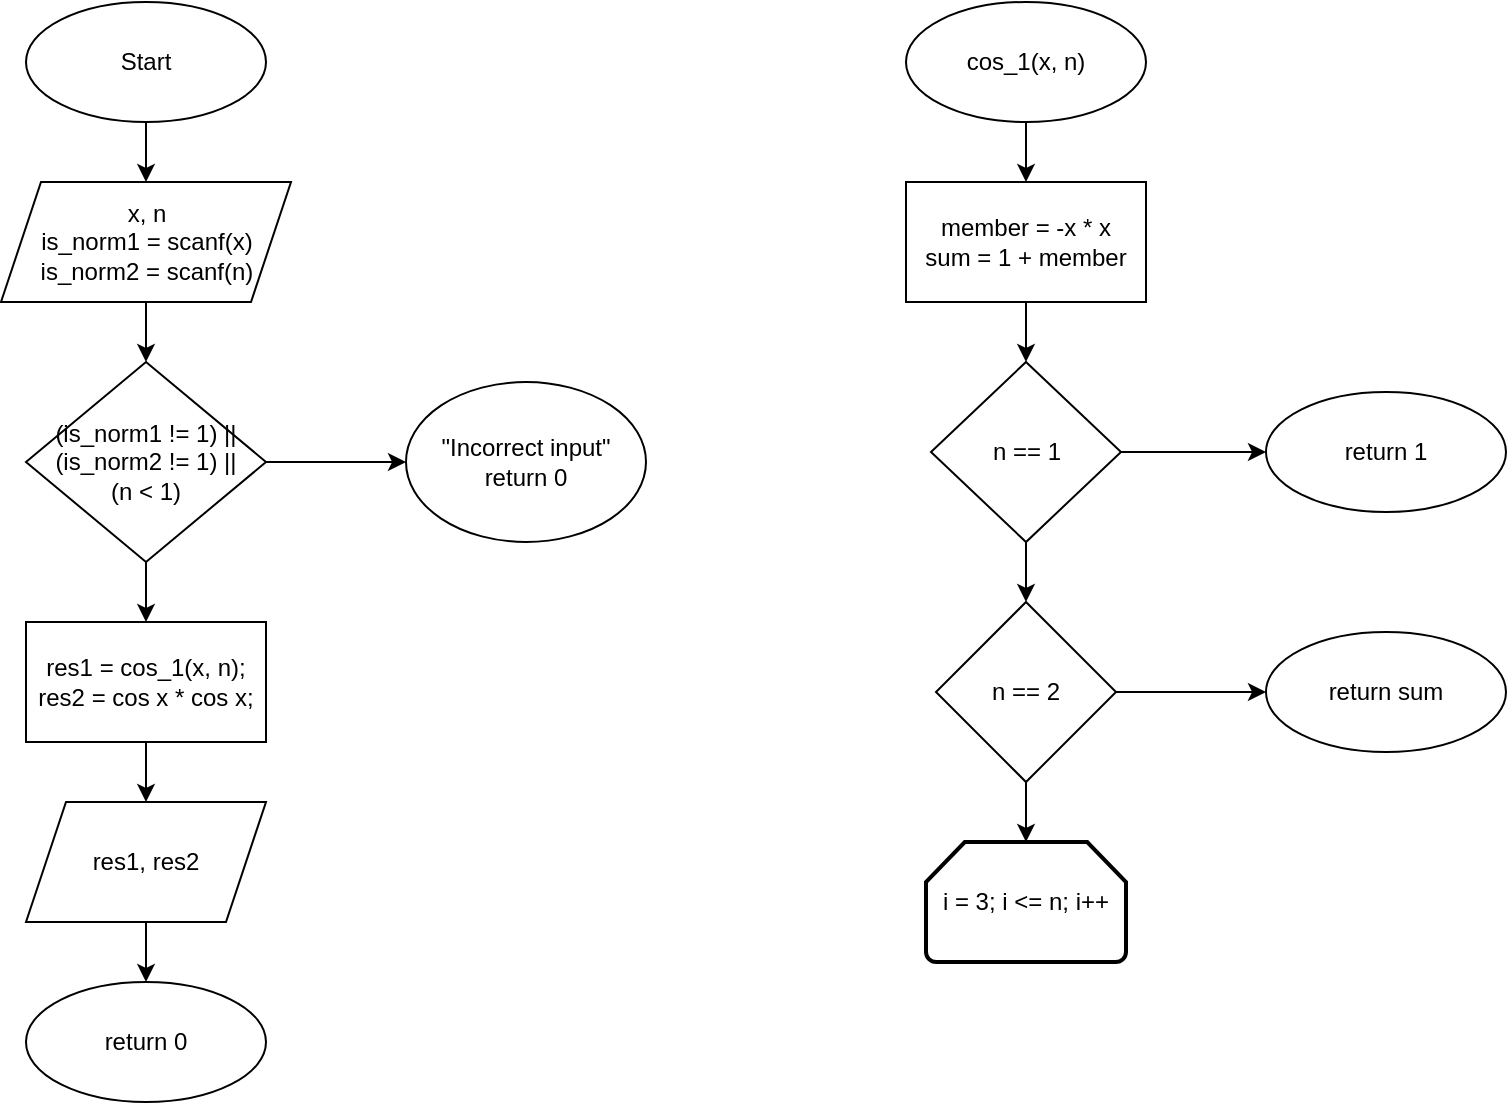 <mxfile version="20.4.0" type="github">
  <diagram id="XUMU6Klbx8vC4agGlKeW" name="Страница 1">
    <mxGraphModel dx="716" dy="394" grid="1" gridSize="10" guides="1" tooltips="1" connect="1" arrows="1" fold="1" page="1" pageScale="1" pageWidth="827" pageHeight="1169" background="none" math="0" shadow="0">
      <root>
        <mxCell id="0" />
        <mxCell id="1" parent="0" />
        <mxCell id="kJR66jxbIm6fvpwEPS24-3" value="" style="edgeStyle=orthogonalEdgeStyle;rounded=0;orthogonalLoop=1;jettySize=auto;html=1;" edge="1" parent="1" source="kJR66jxbIm6fvpwEPS24-1" target="kJR66jxbIm6fvpwEPS24-2">
          <mxGeometry relative="1" as="geometry" />
        </mxCell>
        <mxCell id="kJR66jxbIm6fvpwEPS24-1" value="Start" style="ellipse;whiteSpace=wrap;html=1;" vertex="1" parent="1">
          <mxGeometry x="60" y="10" width="120" height="60" as="geometry" />
        </mxCell>
        <mxCell id="kJR66jxbIm6fvpwEPS24-5" value="" style="edgeStyle=orthogonalEdgeStyle;rounded=0;orthogonalLoop=1;jettySize=auto;html=1;" edge="1" parent="1" source="kJR66jxbIm6fvpwEPS24-2" target="kJR66jxbIm6fvpwEPS24-4">
          <mxGeometry relative="1" as="geometry" />
        </mxCell>
        <mxCell id="kJR66jxbIm6fvpwEPS24-2" value="x, n&lt;br&gt;is_norm1 = scanf(x)&lt;br&gt;is_norm2 = scanf(n)" style="shape=parallelogram;perimeter=parallelogramPerimeter;whiteSpace=wrap;html=1;fixedSize=1;" vertex="1" parent="1">
          <mxGeometry x="47.5" y="100" width="145" height="60" as="geometry" />
        </mxCell>
        <mxCell id="kJR66jxbIm6fvpwEPS24-7" value="" style="edgeStyle=orthogonalEdgeStyle;rounded=0;orthogonalLoop=1;jettySize=auto;html=1;" edge="1" parent="1" source="kJR66jxbIm6fvpwEPS24-4">
          <mxGeometry relative="1" as="geometry">
            <mxPoint x="250.0" y="240" as="targetPoint" />
          </mxGeometry>
        </mxCell>
        <mxCell id="kJR66jxbIm6fvpwEPS24-10" value="" style="edgeStyle=orthogonalEdgeStyle;rounded=0;orthogonalLoop=1;jettySize=auto;html=1;" edge="1" parent="1" source="kJR66jxbIm6fvpwEPS24-4" target="kJR66jxbIm6fvpwEPS24-9">
          <mxGeometry relative="1" as="geometry" />
        </mxCell>
        <mxCell id="kJR66jxbIm6fvpwEPS24-4" value="(is_norm1 != 1) ||&lt;br&gt;(is_norm2 != 1) ||&lt;br&gt;(n &amp;lt; 1)" style="rhombus;whiteSpace=wrap;html=1;" vertex="1" parent="1">
          <mxGeometry x="60" y="190" width="120" height="100" as="geometry" />
        </mxCell>
        <mxCell id="kJR66jxbIm6fvpwEPS24-8" value="&quot;Incorrect input&quot;&lt;br&gt;return 0" style="ellipse;whiteSpace=wrap;html=1;" vertex="1" parent="1">
          <mxGeometry x="250" y="200" width="120" height="80" as="geometry" />
        </mxCell>
        <mxCell id="kJR66jxbIm6fvpwEPS24-12" value="" style="edgeStyle=orthogonalEdgeStyle;rounded=0;orthogonalLoop=1;jettySize=auto;html=1;" edge="1" parent="1" source="kJR66jxbIm6fvpwEPS24-9" target="kJR66jxbIm6fvpwEPS24-11">
          <mxGeometry relative="1" as="geometry" />
        </mxCell>
        <mxCell id="kJR66jxbIm6fvpwEPS24-9" value="res1 = cos_1(x, n);&lt;br&gt;res2 = cos x * cos x;" style="whiteSpace=wrap;html=1;" vertex="1" parent="1">
          <mxGeometry x="60" y="320" width="120" height="60" as="geometry" />
        </mxCell>
        <mxCell id="kJR66jxbIm6fvpwEPS24-14" value="" style="edgeStyle=orthogonalEdgeStyle;rounded=0;orthogonalLoop=1;jettySize=auto;html=1;" edge="1" parent="1" source="kJR66jxbIm6fvpwEPS24-11" target="kJR66jxbIm6fvpwEPS24-13">
          <mxGeometry relative="1" as="geometry" />
        </mxCell>
        <mxCell id="kJR66jxbIm6fvpwEPS24-11" value="res1, res2" style="shape=parallelogram;perimeter=parallelogramPerimeter;whiteSpace=wrap;html=1;fixedSize=1;" vertex="1" parent="1">
          <mxGeometry x="60" y="410" width="120" height="60" as="geometry" />
        </mxCell>
        <mxCell id="kJR66jxbIm6fvpwEPS24-13" value="return 0" style="ellipse;whiteSpace=wrap;html=1;" vertex="1" parent="1">
          <mxGeometry x="60" y="500" width="120" height="60" as="geometry" />
        </mxCell>
        <mxCell id="kJR66jxbIm6fvpwEPS24-17" value="" style="edgeStyle=orthogonalEdgeStyle;rounded=0;orthogonalLoop=1;jettySize=auto;html=1;" edge="1" parent="1" source="kJR66jxbIm6fvpwEPS24-15" target="kJR66jxbIm6fvpwEPS24-16">
          <mxGeometry relative="1" as="geometry" />
        </mxCell>
        <mxCell id="kJR66jxbIm6fvpwEPS24-15" value="cos_1(x, n)" style="ellipse;whiteSpace=wrap;html=1;" vertex="1" parent="1">
          <mxGeometry x="500" y="10" width="120" height="60" as="geometry" />
        </mxCell>
        <mxCell id="kJR66jxbIm6fvpwEPS24-19" value="" style="edgeStyle=orthogonalEdgeStyle;rounded=0;orthogonalLoop=1;jettySize=auto;html=1;" edge="1" parent="1" source="kJR66jxbIm6fvpwEPS24-16" target="kJR66jxbIm6fvpwEPS24-18">
          <mxGeometry relative="1" as="geometry" />
        </mxCell>
        <mxCell id="kJR66jxbIm6fvpwEPS24-16" value="member = -x * x&lt;br&gt;sum = 1 + member" style="whiteSpace=wrap;html=1;" vertex="1" parent="1">
          <mxGeometry x="500" y="100" width="120" height="60" as="geometry" />
        </mxCell>
        <mxCell id="kJR66jxbIm6fvpwEPS24-21" value="" style="edgeStyle=orthogonalEdgeStyle;rounded=0;orthogonalLoop=1;jettySize=auto;html=1;" edge="1" parent="1" source="kJR66jxbIm6fvpwEPS24-18" target="kJR66jxbIm6fvpwEPS24-20">
          <mxGeometry relative="1" as="geometry" />
        </mxCell>
        <mxCell id="kJR66jxbIm6fvpwEPS24-23" value="" style="edgeStyle=orthogonalEdgeStyle;rounded=0;orthogonalLoop=1;jettySize=auto;html=1;" edge="1" parent="1" source="kJR66jxbIm6fvpwEPS24-18" target="kJR66jxbIm6fvpwEPS24-22">
          <mxGeometry relative="1" as="geometry" />
        </mxCell>
        <mxCell id="kJR66jxbIm6fvpwEPS24-18" value="n == 1" style="rhombus;whiteSpace=wrap;html=1;" vertex="1" parent="1">
          <mxGeometry x="512.5" y="190" width="95" height="90" as="geometry" />
        </mxCell>
        <mxCell id="kJR66jxbIm6fvpwEPS24-20" value="return 1" style="ellipse;whiteSpace=wrap;html=1;" vertex="1" parent="1">
          <mxGeometry x="680" y="205" width="120" height="60" as="geometry" />
        </mxCell>
        <mxCell id="kJR66jxbIm6fvpwEPS24-25" value="" style="edgeStyle=orthogonalEdgeStyle;rounded=0;orthogonalLoop=1;jettySize=auto;html=1;" edge="1" parent="1" source="kJR66jxbIm6fvpwEPS24-22" target="kJR66jxbIm6fvpwEPS24-24">
          <mxGeometry relative="1" as="geometry" />
        </mxCell>
        <mxCell id="kJR66jxbIm6fvpwEPS24-27" value="" style="edgeStyle=orthogonalEdgeStyle;rounded=0;orthogonalLoop=1;jettySize=auto;html=1;" edge="1" parent="1" source="kJR66jxbIm6fvpwEPS24-22">
          <mxGeometry relative="1" as="geometry">
            <mxPoint x="560" y="430" as="targetPoint" />
          </mxGeometry>
        </mxCell>
        <mxCell id="kJR66jxbIm6fvpwEPS24-22" value="n == 2" style="rhombus;whiteSpace=wrap;html=1;" vertex="1" parent="1">
          <mxGeometry x="515" y="310" width="90" height="90" as="geometry" />
        </mxCell>
        <mxCell id="kJR66jxbIm6fvpwEPS24-24" value="return sum" style="ellipse;whiteSpace=wrap;html=1;" vertex="1" parent="1">
          <mxGeometry x="680" y="325" width="120" height="60" as="geometry" />
        </mxCell>
        <mxCell id="kJR66jxbIm6fvpwEPS24-28" value="i = 3; i &amp;lt;= n; i++" style="strokeWidth=2;html=1;shape=mxgraph.flowchart.loop_limit;whiteSpace=wrap;" vertex="1" parent="1">
          <mxGeometry x="510" y="430" width="100" height="60" as="geometry" />
        </mxCell>
      </root>
    </mxGraphModel>
  </diagram>
</mxfile>
